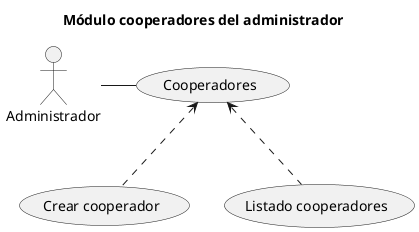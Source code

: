 @startuml
title Módulo cooperadores del administrador

actor Administrador as Admin

(Cooperadores) as (coo)

(Crear cooperador) as (cc)
(Listado cooperadores) as (lc)

'Primer nivel

Admin - (coo)
(coo)<.-(cc)
(coo)<.-(lc)

@enduml